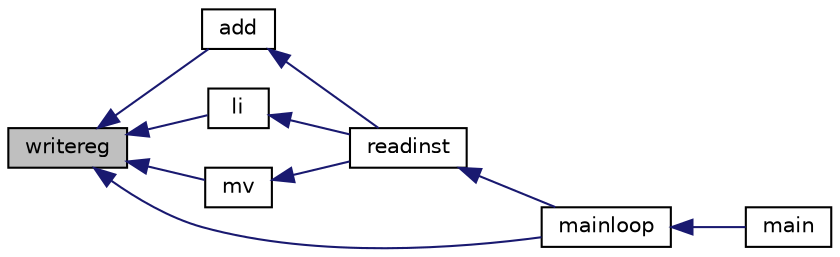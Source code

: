 digraph "writereg"
{
  edge [fontname="Helvetica",fontsize="10",labelfontname="Helvetica",labelfontsize="10"];
  node [fontname="Helvetica",fontsize="10",shape=record];
  rankdir="LR";
  Node1 [label="writereg",height=0.2,width=0.4,color="black", fillcolor="grey75", style="filled", fontcolor="black"];
  Node1 -> Node2 [dir="back",color="midnightblue",fontsize="10",style="solid",fontname="Helvetica"];
  Node2 [label="add",height=0.2,width=0.4,color="black", fillcolor="white", style="filled",URL="$vm4_8h.html#a935113ea54812085a35f158c4b86cc14"];
  Node2 -> Node3 [dir="back",color="midnightblue",fontsize="10",style="solid",fontname="Helvetica"];
  Node3 [label="readinst",height=0.2,width=0.4,color="black", fillcolor="white", style="filled",URL="$vm4_8h.html#a0ad739c159f77841a39ee96cf6240a80"];
  Node3 -> Node4 [dir="back",color="midnightblue",fontsize="10",style="solid",fontname="Helvetica"];
  Node4 [label="mainloop",height=0.2,width=0.4,color="black", fillcolor="white", style="filled",URL="$vm4_8h.html#a0090e0e2a47c2121e364f3cc27da1649"];
  Node4 -> Node5 [dir="back",color="midnightblue",fontsize="10",style="solid",fontname="Helvetica"];
  Node5 [label="main",height=0.2,width=0.4,color="black", fillcolor="white", style="filled",URL="$main_8c.html#a3c04138a5bfe5d72780bb7e82a18e627"];
  Node1 -> Node6 [dir="back",color="midnightblue",fontsize="10",style="solid",fontname="Helvetica"];
  Node6 [label="li",height=0.2,width=0.4,color="black", fillcolor="white", style="filled",URL="$vm4_8h.html#a3befae0bf447b991449436461ccb933d"];
  Node6 -> Node3 [dir="back",color="midnightblue",fontsize="10",style="solid",fontname="Helvetica"];
  Node1 -> Node4 [dir="back",color="midnightblue",fontsize="10",style="solid",fontname="Helvetica"];
  Node1 -> Node7 [dir="back",color="midnightblue",fontsize="10",style="solid",fontname="Helvetica"];
  Node7 [label="mv",height=0.2,width=0.4,color="black", fillcolor="white", style="filled",URL="$vm4_8h.html#adfd8f577ac38a44e70336f84a72baf94"];
  Node7 -> Node3 [dir="back",color="midnightblue",fontsize="10",style="solid",fontname="Helvetica"];
}
